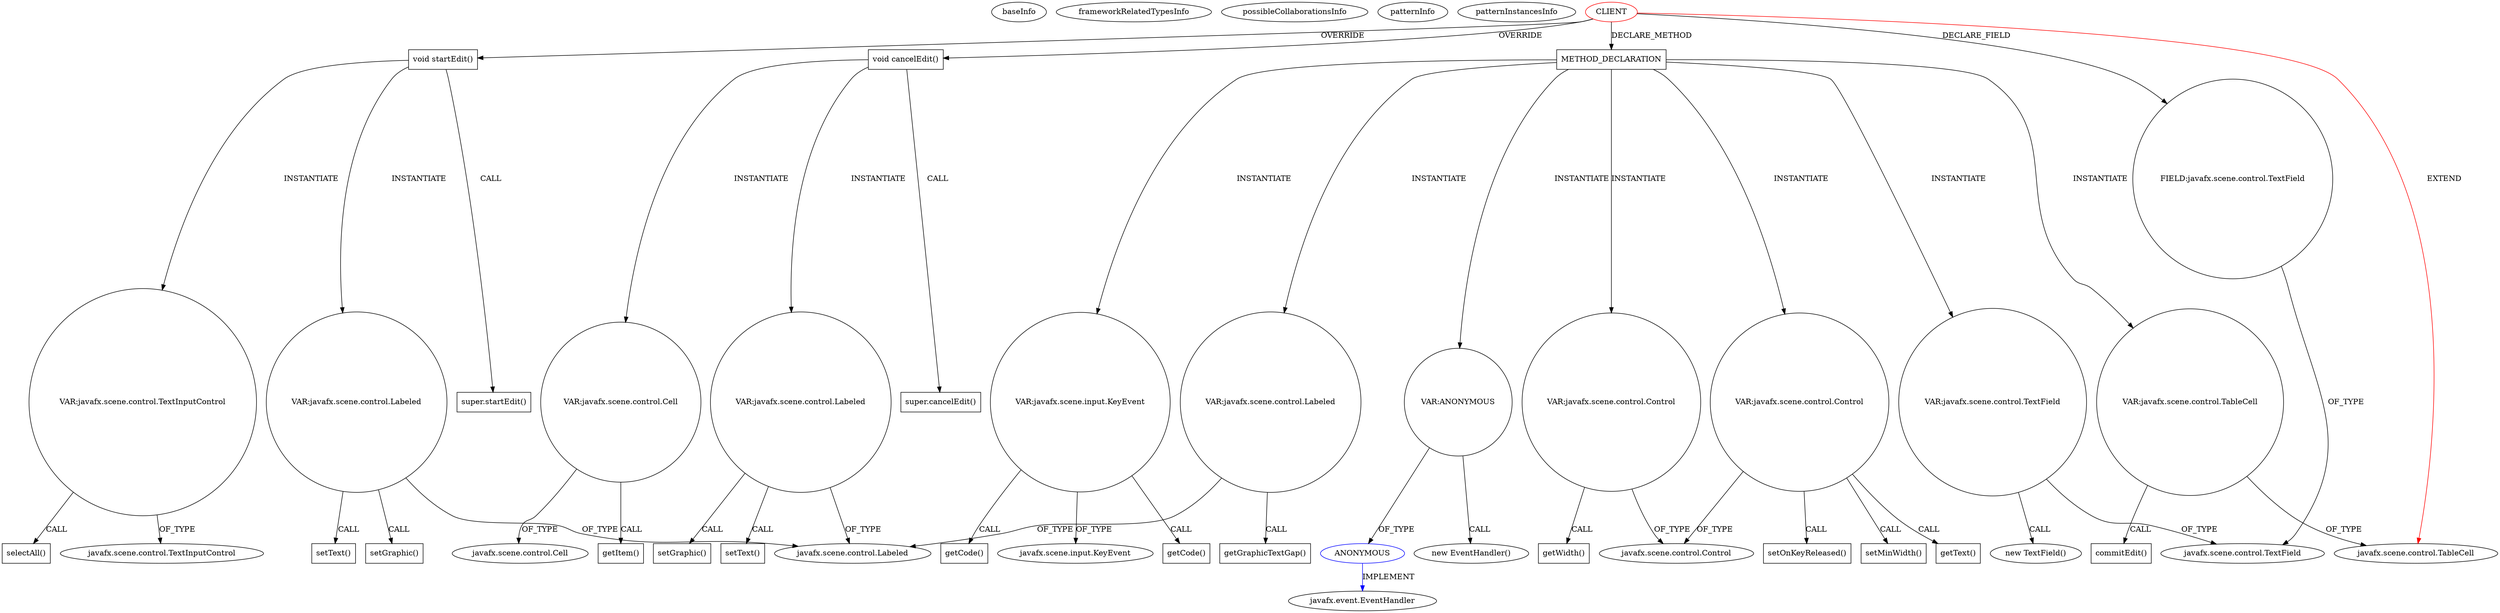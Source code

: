 digraph {
baseInfo[graphId=2481,category="pattern",isAnonymous=false,possibleRelation=true]
frameworkRelatedTypesInfo[0="javafx.scene.control.TableCell"]
possibleCollaborationsInfo[0="2481~INSTANTIATION-CLIENT_METHOD_DECLARATION-~javafx.scene.control.TableCell ~javafx.event.EventHandler ~false~true"]
patternInfo[frequency=3.0,patternRootClient=0]
patternInstancesInfo[0="hock323-eventManager~/hock323-eventManager/EventManager-master/src/eventManager/fx/EditingPrizeCell.java~EditingPrizeCell~3043",1="hock323-eventManager~/hock323-eventManager/EventManager-master/src/eventManager/fx/EditingIntegerPrizeCell.java~EditingIntegerPrizeCell~3041",2="JeremieAstray-studentScoreAnalysis~/JeremieAstray-studentScoreAnalysis/studentScoreAnalysis-master/src/com/jeremie/scoreAnalysis/view/ScoreEditingCell.java~ScoreEditingCell~619"]
5[label="super.startEdit()",vertexType="SUPER_CALL",isFrameworkType=false,shape=box]
4[label="void startEdit()",vertexType="OVERRIDING_METHOD_DECLARATION",isFrameworkType=false,shape=box]
0[label="CLIENT",vertexType="ROOT_CLIENT_CLASS_DECLARATION",isFrameworkType=false,color=red]
14[label="void cancelEdit()",vertexType="OVERRIDING_METHOD_DECLARATION",isFrameworkType=false,shape=box]
1[label="javafx.scene.control.TableCell",vertexType="FRAMEWORK_CLASS_TYPE",isFrameworkType=false]
15[label="super.cancelEdit()",vertexType="SUPER_CALL",isFrameworkType=false,shape=box]
19[label="VAR:javafx.scene.control.Cell",vertexType="VARIABLE_EXPRESION",isFrameworkType=false,shape=circle]
20[label="getItem()",vertexType="INSIDE_CALL",isFrameworkType=false,shape=box]
11[label="VAR:javafx.scene.control.TextInputControl",vertexType="VARIABLE_EXPRESION",isFrameworkType=false,shape=circle]
45[label="METHOD_DECLARATION",vertexType="CLIENT_METHOD_DECLARATION",isFrameworkType=false,shape=box]
61[label="VAR:ANONYMOUS",vertexType="VARIABLE_EXPRESION",isFrameworkType=false,shape=circle]
62[label="ANONYMOUS",vertexType="REFERENCE_ANONYMOUS_DECLARATION",isFrameworkType=false,color=blue]
60[label="new EventHandler()",vertexType="CONSTRUCTOR_CALL",isFrameworkType=false]
12[label="selectAll()",vertexType="INSIDE_CALL",isFrameworkType=false,shape=box]
47[label="VAR:javafx.scene.control.TextField",vertexType="VARIABLE_EXPRESION",isFrameworkType=false,shape=circle]
3[label="javafx.scene.control.TextField",vertexType="FRAMEWORK_CLASS_TYPE",isFrameworkType=false]
63[label="javafx.event.EventHandler",vertexType="FRAMEWORK_INTERFACE_TYPE",isFrameworkType=false]
55[label="VAR:javafx.scene.control.Labeled",vertexType="VARIABLE_EXPRESION",isFrameworkType=false,shape=circle]
8[label="javafx.scene.control.Labeled",vertexType="FRAMEWORK_CLASS_TYPE",isFrameworkType=false]
56[label="getGraphicTextGap()",vertexType="INSIDE_CALL",isFrameworkType=false,shape=box]
16[label="VAR:javafx.scene.control.Labeled",vertexType="VARIABLE_EXPRESION",isFrameworkType=false,shape=circle]
23[label="setGraphic()",vertexType="INSIDE_CALL",isFrameworkType=false,shape=box]
17[label="setText()",vertexType="INSIDE_CALL",isFrameworkType=false,shape=box]
6[label="VAR:javafx.scene.control.Labeled",vertexType="VARIABLE_EXPRESION",isFrameworkType=false,shape=circle]
10[label="setGraphic()",vertexType="INSIDE_CALL",isFrameworkType=false,shape=box]
7[label="setText()",vertexType="INSIDE_CALL",isFrameworkType=false,shape=box]
69[label="VAR:javafx.scene.control.TableCell",vertexType="VARIABLE_EXPRESION",isFrameworkType=false,shape=circle]
70[label="commitEdit()",vertexType="INSIDE_CALL",isFrameworkType=false,shape=box]
13[label="javafx.scene.control.TextInputControl",vertexType="FRAMEWORK_CLASS_TYPE",isFrameworkType=false]
52[label="VAR:javafx.scene.control.Control",vertexType="VARIABLE_EXPRESION",isFrameworkType=false,shape=circle]
51[label="javafx.scene.control.Control",vertexType="FRAMEWORK_CLASS_TYPE",isFrameworkType=false]
53[label="getWidth()",vertexType="INSIDE_CALL",isFrameworkType=false,shape=box]
49[label="VAR:javafx.scene.control.Control",vertexType="VARIABLE_EXPRESION",isFrameworkType=false,shape=circle]
73[label="getText()",vertexType="INSIDE_CALL",isFrameworkType=false,shape=box]
59[label="setOnKeyReleased()",vertexType="INSIDE_CALL",isFrameworkType=false,shape=box]
50[label="setMinWidth()",vertexType="INSIDE_CALL",isFrameworkType=false,shape=box]
46[label="new TextField()",vertexType="CONSTRUCTOR_CALL",isFrameworkType=false]
2[label="FIELD:javafx.scene.control.TextField",vertexType="FIELD_DECLARATION",isFrameworkType=false,shape=circle]
64[label="VAR:javafx.scene.input.KeyEvent",vertexType="VARIABLE_EXPRESION",isFrameworkType=false,shape=circle]
75[label="getCode()",vertexType="INSIDE_CALL",isFrameworkType=false,shape=box]
65[label="getCode()",vertexType="INSIDE_CALL",isFrameworkType=false,shape=box]
66[label="javafx.scene.input.KeyEvent",vertexType="FRAMEWORK_CLASS_TYPE",isFrameworkType=false]
21[label="javafx.scene.control.Cell",vertexType="FRAMEWORK_CLASS_TYPE",isFrameworkType=false]
45->55[label="INSTANTIATE"]
45->47[label="INSTANTIATE"]
49->73[label="CALL"]
62->63[label="IMPLEMENT",color=blue]
45->49[label="INSTANTIATE"]
64->65[label="CALL"]
14->16[label="INSTANTIATE"]
64->66[label="OF_TYPE"]
45->61[label="INSTANTIATE"]
0->1[label="EXTEND",color=red]
45->64[label="INSTANTIATE"]
47->3[label="OF_TYPE"]
69->1[label="OF_TYPE"]
45->52[label="INSTANTIATE"]
11->13[label="OF_TYPE"]
6->7[label="CALL"]
14->15[label="CALL"]
0->2[label="DECLARE_FIELD"]
16->23[label="CALL"]
49->51[label="OF_TYPE"]
0->45[label="DECLARE_METHOD"]
61->60[label="CALL"]
52->51[label="OF_TYPE"]
2->3[label="OF_TYPE"]
55->56[label="CALL"]
11->12[label="CALL"]
16->8[label="OF_TYPE"]
47->46[label="CALL"]
4->6[label="INSTANTIATE"]
0->14[label="OVERRIDE"]
0->4[label="OVERRIDE"]
6->8[label="OF_TYPE"]
69->70[label="CALL"]
49->50[label="CALL"]
64->75[label="CALL"]
19->20[label="CALL"]
55->8[label="OF_TYPE"]
6->10[label="CALL"]
19->21[label="OF_TYPE"]
4->5[label="CALL"]
45->69[label="INSTANTIATE"]
16->17[label="CALL"]
52->53[label="CALL"]
49->59[label="CALL"]
14->19[label="INSTANTIATE"]
61->62[label="OF_TYPE"]
4->11[label="INSTANTIATE"]
}
